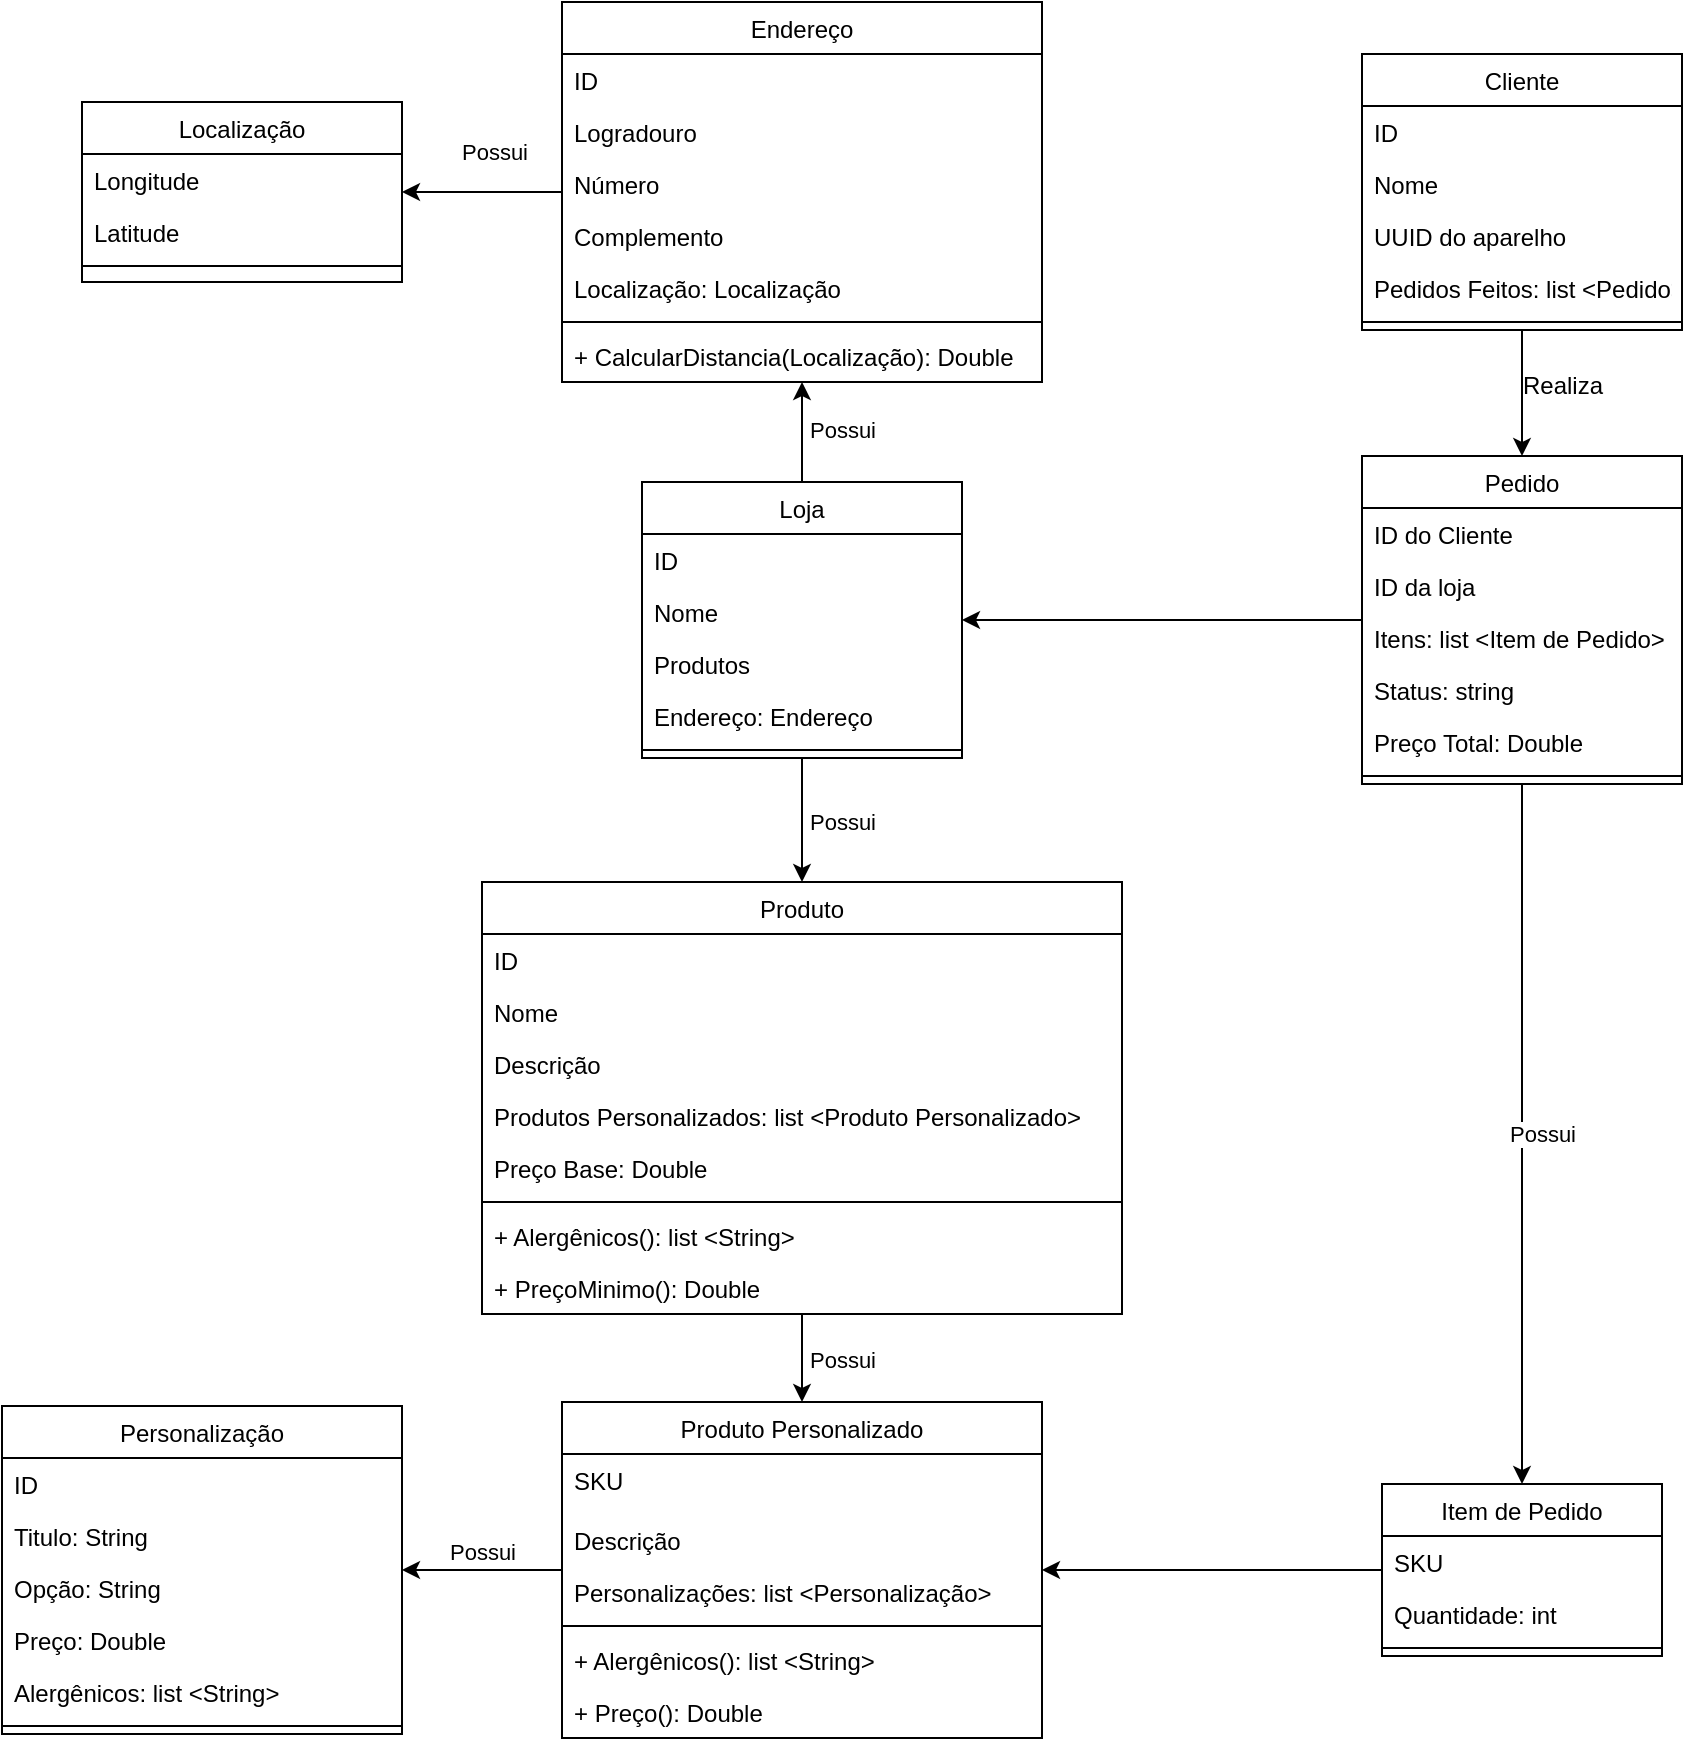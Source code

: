 <mxfile version="21.1.5" type="device">
  <diagram id="C5RBs43oDa-KdzZeNtuy" name="Page-1">
    <mxGraphModel dx="2500" dy="973" grid="1" gridSize="10" guides="1" tooltips="1" connect="1" arrows="1" fold="1" page="1" pageScale="1" pageWidth="827" pageHeight="1169" math="0" shadow="0">
      <root>
        <mxCell id="WIyWlLk6GJQsqaUBKTNV-0" />
        <mxCell id="WIyWlLk6GJQsqaUBKTNV-1" parent="WIyWlLk6GJQsqaUBKTNV-0" />
        <mxCell id="zkfFHV4jXpPFQw0GAbJ--0" value="Cliente" style="swimlane;fontStyle=0;align=center;verticalAlign=top;childLayout=stackLayout;horizontal=1;startSize=26;horizontalStack=0;resizeParent=1;resizeLast=0;collapsible=1;marginBottom=0;rounded=0;shadow=0;strokeWidth=1;" parent="WIyWlLk6GJQsqaUBKTNV-1" vertex="1">
          <mxGeometry x="280" y="346" width="160" height="138" as="geometry">
            <mxRectangle x="230" y="140" width="160" height="26" as="alternateBounds" />
          </mxGeometry>
        </mxCell>
        <mxCell id="zkfFHV4jXpPFQw0GAbJ--1" value="ID" style="text;align=left;verticalAlign=top;spacingLeft=4;spacingRight=4;overflow=hidden;rotatable=0;points=[[0,0.5],[1,0.5]];portConstraint=eastwest;" parent="zkfFHV4jXpPFQw0GAbJ--0" vertex="1">
          <mxGeometry y="26" width="160" height="26" as="geometry" />
        </mxCell>
        <mxCell id="zkfFHV4jXpPFQw0GAbJ--2" value="Nome" style="text;align=left;verticalAlign=top;spacingLeft=4;spacingRight=4;overflow=hidden;rotatable=0;points=[[0,0.5],[1,0.5]];portConstraint=eastwest;rounded=0;shadow=0;html=0;" parent="zkfFHV4jXpPFQw0GAbJ--0" vertex="1">
          <mxGeometry y="52" width="160" height="26" as="geometry" />
        </mxCell>
        <mxCell id="bp0JLmT6Wyr4zNbAa6h8-1" value="UUID do aparelho" style="text;align=left;verticalAlign=top;spacingLeft=4;spacingRight=4;overflow=hidden;rotatable=0;points=[[0,0.5],[1,0.5]];portConstraint=eastwest;rounded=0;shadow=0;html=0;" vertex="1" parent="zkfFHV4jXpPFQw0GAbJ--0">
          <mxGeometry y="78" width="160" height="26" as="geometry" />
        </mxCell>
        <mxCell id="bp0JLmT6Wyr4zNbAa6h8-69" value="Pedidos Feitos: list &lt;Pedido&gt;" style="text;align=left;verticalAlign=top;spacingLeft=4;spacingRight=4;overflow=hidden;rotatable=0;points=[[0,0.5],[1,0.5]];portConstraint=eastwest;rounded=0;shadow=0;html=0;" vertex="1" parent="zkfFHV4jXpPFQw0GAbJ--0">
          <mxGeometry y="104" width="160" height="26" as="geometry" />
        </mxCell>
        <mxCell id="zkfFHV4jXpPFQw0GAbJ--4" value="" style="line;html=1;strokeWidth=1;align=left;verticalAlign=middle;spacingTop=-1;spacingLeft=3;spacingRight=3;rotatable=0;labelPosition=right;points=[];portConstraint=eastwest;" parent="zkfFHV4jXpPFQw0GAbJ--0" vertex="1">
          <mxGeometry y="130" width="160" height="8" as="geometry" />
        </mxCell>
        <mxCell id="bp0JLmT6Wyr4zNbAa6h8-66" style="edgeStyle=orthogonalEdgeStyle;rounded=0;orthogonalLoop=1;jettySize=auto;html=1;" edge="1" parent="WIyWlLk6GJQsqaUBKTNV-1" source="zkfFHV4jXpPFQw0GAbJ--17" target="bp0JLmT6Wyr4zNbAa6h8-17">
          <mxGeometry relative="1" as="geometry" />
        </mxCell>
        <mxCell id="zkfFHV4jXpPFQw0GAbJ--17" value="Pedido" style="swimlane;fontStyle=0;align=center;verticalAlign=top;childLayout=stackLayout;horizontal=1;startSize=26;horizontalStack=0;resizeParent=1;resizeLast=0;collapsible=1;marginBottom=0;rounded=0;shadow=0;strokeWidth=1;" parent="WIyWlLk6GJQsqaUBKTNV-1" vertex="1">
          <mxGeometry x="280" y="547" width="160" height="164" as="geometry">
            <mxRectangle x="550" y="140" width="160" height="26" as="alternateBounds" />
          </mxGeometry>
        </mxCell>
        <mxCell id="zkfFHV4jXpPFQw0GAbJ--18" value="ID do Cliente" style="text;align=left;verticalAlign=top;spacingLeft=4;spacingRight=4;overflow=hidden;rotatable=0;points=[[0,0.5],[1,0.5]];portConstraint=eastwest;" parent="zkfFHV4jXpPFQw0GAbJ--17" vertex="1">
          <mxGeometry y="26" width="160" height="26" as="geometry" />
        </mxCell>
        <mxCell id="zkfFHV4jXpPFQw0GAbJ--19" value="ID da loja" style="text;align=left;verticalAlign=top;spacingLeft=4;spacingRight=4;overflow=hidden;rotatable=0;points=[[0,0.5],[1,0.5]];portConstraint=eastwest;rounded=0;shadow=0;html=0;" parent="zkfFHV4jXpPFQw0GAbJ--17" vertex="1">
          <mxGeometry y="52" width="160" height="26" as="geometry" />
        </mxCell>
        <mxCell id="zkfFHV4jXpPFQw0GAbJ--20" value="Itens: list &lt;Item de Pedido&gt;" style="text;align=left;verticalAlign=top;spacingLeft=4;spacingRight=4;overflow=hidden;rotatable=0;points=[[0,0.5],[1,0.5]];portConstraint=eastwest;rounded=0;shadow=0;html=0;" parent="zkfFHV4jXpPFQw0GAbJ--17" vertex="1">
          <mxGeometry y="78" width="160" height="26" as="geometry" />
        </mxCell>
        <mxCell id="bp0JLmT6Wyr4zNbAa6h8-68" value="Status: string" style="text;align=left;verticalAlign=top;spacingLeft=4;spacingRight=4;overflow=hidden;rotatable=0;points=[[0,0.5],[1,0.5]];portConstraint=eastwest;rounded=0;shadow=0;html=0;" vertex="1" parent="zkfFHV4jXpPFQw0GAbJ--17">
          <mxGeometry y="104" width="160" height="26" as="geometry" />
        </mxCell>
        <mxCell id="bp0JLmT6Wyr4zNbAa6h8-76" value="Preço Total: Double" style="text;align=left;verticalAlign=top;spacingLeft=4;spacingRight=4;overflow=hidden;rotatable=0;points=[[0,0.5],[1,0.5]];portConstraint=eastwest;rounded=0;shadow=0;html=0;" vertex="1" parent="zkfFHV4jXpPFQw0GAbJ--17">
          <mxGeometry y="130" width="160" height="26" as="geometry" />
        </mxCell>
        <mxCell id="zkfFHV4jXpPFQw0GAbJ--23" value="" style="line;html=1;strokeWidth=1;align=left;verticalAlign=middle;spacingTop=-1;spacingLeft=3;spacingRight=3;rotatable=0;labelPosition=right;points=[];portConstraint=eastwest;" parent="zkfFHV4jXpPFQw0GAbJ--17" vertex="1">
          <mxGeometry y="156" width="160" height="8" as="geometry" />
        </mxCell>
        <mxCell id="zkfFHV4jXpPFQw0GAbJ--26" value="" style="endArrow=classic;shadow=0;strokeWidth=1;rounded=0;endFill=1;edgeStyle=elbowEdgeStyle;elbow=vertical;" parent="WIyWlLk6GJQsqaUBKTNV-1" source="zkfFHV4jXpPFQw0GAbJ--0" target="zkfFHV4jXpPFQw0GAbJ--17" edge="1">
          <mxGeometry x="0.5" y="41" relative="1" as="geometry">
            <mxPoint x="380" y="182" as="sourcePoint" />
            <mxPoint x="540" y="182" as="targetPoint" />
            <mxPoint x="-40" y="32" as="offset" />
          </mxGeometry>
        </mxCell>
        <mxCell id="zkfFHV4jXpPFQw0GAbJ--29" value="Realiza" style="text;html=1;resizable=0;points=[];;align=center;verticalAlign=middle;labelBackgroundColor=none;rounded=0;shadow=0;strokeWidth=1;fontSize=12;" parent="zkfFHV4jXpPFQw0GAbJ--26" vertex="1" connectable="0">
          <mxGeometry x="0.5" y="49" relative="1" as="geometry">
            <mxPoint x="-29" y="-20" as="offset" />
          </mxGeometry>
        </mxCell>
        <mxCell id="bp0JLmT6Wyr4zNbAa6h8-67" style="edgeStyle=orthogonalEdgeStyle;rounded=0;orthogonalLoop=1;jettySize=auto;html=1;" edge="1" parent="WIyWlLk6GJQsqaUBKTNV-1" source="bp0JLmT6Wyr4zNbAa6h8-2" target="bp0JLmT6Wyr4zNbAa6h8-39">
          <mxGeometry relative="1" as="geometry" />
        </mxCell>
        <mxCell id="bp0JLmT6Wyr4zNbAa6h8-2" value="Item de Pedido" style="swimlane;fontStyle=0;align=center;verticalAlign=top;childLayout=stackLayout;horizontal=1;startSize=26;horizontalStack=0;resizeParent=1;resizeLast=0;collapsible=1;marginBottom=0;rounded=0;shadow=0;strokeWidth=1;" vertex="1" parent="WIyWlLk6GJQsqaUBKTNV-1">
          <mxGeometry x="290" y="1061" width="140" height="86" as="geometry">
            <mxRectangle x="550" y="140" width="160" height="26" as="alternateBounds" />
          </mxGeometry>
        </mxCell>
        <mxCell id="bp0JLmT6Wyr4zNbAa6h8-3" value="SKU" style="text;align=left;verticalAlign=top;spacingLeft=4;spacingRight=4;overflow=hidden;rotatable=0;points=[[0,0.5],[1,0.5]];portConstraint=eastwest;" vertex="1" parent="bp0JLmT6Wyr4zNbAa6h8-2">
          <mxGeometry y="26" width="140" height="26" as="geometry" />
        </mxCell>
        <mxCell id="bp0JLmT6Wyr4zNbAa6h8-4" value="Quantidade: int" style="text;align=left;verticalAlign=top;spacingLeft=4;spacingRight=4;overflow=hidden;rotatable=0;points=[[0,0.5],[1,0.5]];portConstraint=eastwest;rounded=0;shadow=0;html=0;" vertex="1" parent="bp0JLmT6Wyr4zNbAa6h8-2">
          <mxGeometry y="52" width="140" height="26" as="geometry" />
        </mxCell>
        <mxCell id="bp0JLmT6Wyr4zNbAa6h8-6" value="" style="line;html=1;strokeWidth=1;align=left;verticalAlign=middle;spacingTop=-1;spacingLeft=3;spacingRight=3;rotatable=0;labelPosition=right;points=[];portConstraint=eastwest;" vertex="1" parent="bp0JLmT6Wyr4zNbAa6h8-2">
          <mxGeometry y="78" width="140" height="8" as="geometry" />
        </mxCell>
        <mxCell id="bp0JLmT6Wyr4zNbAa6h8-7" style="edgeStyle=orthogonalEdgeStyle;rounded=0;orthogonalLoop=1;jettySize=auto;html=1;exitX=1;exitY=0.5;exitDx=0;exitDy=0;" edge="1" parent="bp0JLmT6Wyr4zNbAa6h8-2" source="bp0JLmT6Wyr4zNbAa6h8-4" target="bp0JLmT6Wyr4zNbAa6h8-4">
          <mxGeometry relative="1" as="geometry" />
        </mxCell>
        <mxCell id="bp0JLmT6Wyr4zNbAa6h8-16" value="Possui&lt;br&gt;" style="edgeStyle=orthogonalEdgeStyle;rounded=0;orthogonalLoop=1;jettySize=auto;html=1;" edge="1" parent="WIyWlLk6GJQsqaUBKTNV-1" source="zkfFHV4jXpPFQw0GAbJ--17" target="bp0JLmT6Wyr4zNbAa6h8-2">
          <mxGeometry y="10" relative="1" as="geometry">
            <mxPoint x="670" y="185" as="sourcePoint" />
            <mxPoint x="780" y="185" as="targetPoint" />
            <Array as="points" />
            <mxPoint as="offset" />
          </mxGeometry>
        </mxCell>
        <mxCell id="bp0JLmT6Wyr4zNbAa6h8-38" value="Possui" style="edgeStyle=orthogonalEdgeStyle;rounded=0;orthogonalLoop=1;jettySize=auto;html=1;" edge="1" parent="WIyWlLk6GJQsqaUBKTNV-1" source="bp0JLmT6Wyr4zNbAa6h8-17" target="bp0JLmT6Wyr4zNbAa6h8-23">
          <mxGeometry x="0.053" y="-20" relative="1" as="geometry">
            <mxPoint as="offset" />
          </mxGeometry>
        </mxCell>
        <mxCell id="bp0JLmT6Wyr4zNbAa6h8-65" value="Possui" style="edgeStyle=orthogonalEdgeStyle;rounded=0;orthogonalLoop=1;jettySize=auto;html=1;" edge="1" parent="WIyWlLk6GJQsqaUBKTNV-1" source="bp0JLmT6Wyr4zNbAa6h8-17" target="bp0JLmT6Wyr4zNbAa6h8-53">
          <mxGeometry x="0.024" y="20" relative="1" as="geometry">
            <mxPoint as="offset" />
          </mxGeometry>
        </mxCell>
        <mxCell id="bp0JLmT6Wyr4zNbAa6h8-17" value="Loja" style="swimlane;fontStyle=0;align=center;verticalAlign=top;childLayout=stackLayout;horizontal=1;startSize=26;horizontalStack=0;resizeParent=1;resizeLast=0;collapsible=1;marginBottom=0;rounded=0;shadow=0;strokeWidth=1;" vertex="1" parent="WIyWlLk6GJQsqaUBKTNV-1">
          <mxGeometry x="-80" y="560" width="160" height="138" as="geometry">
            <mxRectangle x="230" y="140" width="160" height="26" as="alternateBounds" />
          </mxGeometry>
        </mxCell>
        <mxCell id="bp0JLmT6Wyr4zNbAa6h8-18" value="ID" style="text;align=left;verticalAlign=top;spacingLeft=4;spacingRight=4;overflow=hidden;rotatable=0;points=[[0,0.5],[1,0.5]];portConstraint=eastwest;" vertex="1" parent="bp0JLmT6Wyr4zNbAa6h8-17">
          <mxGeometry y="26" width="160" height="26" as="geometry" />
        </mxCell>
        <mxCell id="bp0JLmT6Wyr4zNbAa6h8-19" value="Nome" style="text;align=left;verticalAlign=top;spacingLeft=4;spacingRight=4;overflow=hidden;rotatable=0;points=[[0,0.5],[1,0.5]];portConstraint=eastwest;rounded=0;shadow=0;html=0;" vertex="1" parent="bp0JLmT6Wyr4zNbAa6h8-17">
          <mxGeometry y="52" width="160" height="26" as="geometry" />
        </mxCell>
        <mxCell id="bp0JLmT6Wyr4zNbAa6h8-20" value="Produtos" style="text;align=left;verticalAlign=top;spacingLeft=4;spacingRight=4;overflow=hidden;rotatable=0;points=[[0,0.5],[1,0.5]];portConstraint=eastwest;rounded=0;shadow=0;html=0;" vertex="1" parent="bp0JLmT6Wyr4zNbAa6h8-17">
          <mxGeometry y="78" width="160" height="26" as="geometry" />
        </mxCell>
        <mxCell id="bp0JLmT6Wyr4zNbAa6h8-22" value="Endereço: Endereço" style="text;align=left;verticalAlign=top;spacingLeft=4;spacingRight=4;overflow=hidden;rotatable=0;points=[[0,0.5],[1,0.5]];portConstraint=eastwest;rounded=0;shadow=0;html=0;" vertex="1" parent="bp0JLmT6Wyr4zNbAa6h8-17">
          <mxGeometry y="104" width="160" height="26" as="geometry" />
        </mxCell>
        <mxCell id="bp0JLmT6Wyr4zNbAa6h8-21" value="" style="line;html=1;strokeWidth=1;align=left;verticalAlign=middle;spacingTop=-1;spacingLeft=3;spacingRight=3;rotatable=0;labelPosition=right;points=[];portConstraint=eastwest;" vertex="1" parent="bp0JLmT6Wyr4zNbAa6h8-17">
          <mxGeometry y="130" width="160" height="8" as="geometry" />
        </mxCell>
        <mxCell id="bp0JLmT6Wyr4zNbAa6h8-37" value="Possui" style="edgeStyle=orthogonalEdgeStyle;rounded=0;orthogonalLoop=1;jettySize=auto;html=1;" edge="1" parent="WIyWlLk6GJQsqaUBKTNV-1" source="bp0JLmT6Wyr4zNbAa6h8-23" target="bp0JLmT6Wyr4zNbAa6h8-30">
          <mxGeometry x="-0.143" y="-20" relative="1" as="geometry">
            <mxPoint as="offset" />
          </mxGeometry>
        </mxCell>
        <mxCell id="bp0JLmT6Wyr4zNbAa6h8-23" value="Endereço" style="swimlane;fontStyle=0;align=center;verticalAlign=top;childLayout=stackLayout;horizontal=1;startSize=26;horizontalStack=0;resizeParent=1;resizeLast=0;collapsible=1;marginBottom=0;rounded=0;shadow=0;strokeWidth=1;" vertex="1" parent="WIyWlLk6GJQsqaUBKTNV-1">
          <mxGeometry x="-120" y="320" width="240" height="190" as="geometry">
            <mxRectangle x="230" y="140" width="160" height="26" as="alternateBounds" />
          </mxGeometry>
        </mxCell>
        <mxCell id="bp0JLmT6Wyr4zNbAa6h8-24" value="ID" style="text;align=left;verticalAlign=top;spacingLeft=4;spacingRight=4;overflow=hidden;rotatable=0;points=[[0,0.5],[1,0.5]];portConstraint=eastwest;" vertex="1" parent="bp0JLmT6Wyr4zNbAa6h8-23">
          <mxGeometry y="26" width="240" height="26" as="geometry" />
        </mxCell>
        <mxCell id="bp0JLmT6Wyr4zNbAa6h8-25" value="Logradouro" style="text;align=left;verticalAlign=top;spacingLeft=4;spacingRight=4;overflow=hidden;rotatable=0;points=[[0,0.5],[1,0.5]];portConstraint=eastwest;rounded=0;shadow=0;html=0;" vertex="1" parent="bp0JLmT6Wyr4zNbAa6h8-23">
          <mxGeometry y="52" width="240" height="26" as="geometry" />
        </mxCell>
        <mxCell id="bp0JLmT6Wyr4zNbAa6h8-26" value="Número" style="text;align=left;verticalAlign=top;spacingLeft=4;spacingRight=4;overflow=hidden;rotatable=0;points=[[0,0.5],[1,0.5]];portConstraint=eastwest;rounded=0;shadow=0;html=0;" vertex="1" parent="bp0JLmT6Wyr4zNbAa6h8-23">
          <mxGeometry y="78" width="240" height="26" as="geometry" />
        </mxCell>
        <mxCell id="bp0JLmT6Wyr4zNbAa6h8-27" value="Complemento" style="text;align=left;verticalAlign=top;spacingLeft=4;spacingRight=4;overflow=hidden;rotatable=0;points=[[0,0.5],[1,0.5]];portConstraint=eastwest;rounded=0;shadow=0;html=0;" vertex="1" parent="bp0JLmT6Wyr4zNbAa6h8-23">
          <mxGeometry y="104" width="240" height="26" as="geometry" />
        </mxCell>
        <mxCell id="bp0JLmT6Wyr4zNbAa6h8-29" value="Localização: Localização" style="text;align=left;verticalAlign=top;spacingLeft=4;spacingRight=4;overflow=hidden;rotatable=0;points=[[0,0.5],[1,0.5]];portConstraint=eastwest;rounded=0;shadow=0;html=0;" vertex="1" parent="bp0JLmT6Wyr4zNbAa6h8-23">
          <mxGeometry y="130" width="240" height="26" as="geometry" />
        </mxCell>
        <mxCell id="bp0JLmT6Wyr4zNbAa6h8-28" value="" style="line;html=1;strokeWidth=1;align=left;verticalAlign=middle;spacingTop=-1;spacingLeft=3;spacingRight=3;rotatable=0;labelPosition=right;points=[];portConstraint=eastwest;" vertex="1" parent="bp0JLmT6Wyr4zNbAa6h8-23">
          <mxGeometry y="156" width="240" height="8" as="geometry" />
        </mxCell>
        <mxCell id="bp0JLmT6Wyr4zNbAa6h8-70" value="+ CalcularDistancia(Localização): Double" style="text;align=left;verticalAlign=top;spacingLeft=4;spacingRight=4;overflow=hidden;rotatable=0;points=[[0,0.5],[1,0.5]];portConstraint=eastwest;rounded=0;shadow=0;html=0;" vertex="1" parent="bp0JLmT6Wyr4zNbAa6h8-23">
          <mxGeometry y="164" width="240" height="26" as="geometry" />
        </mxCell>
        <mxCell id="bp0JLmT6Wyr4zNbAa6h8-30" value="Localização" style="swimlane;fontStyle=0;align=center;verticalAlign=top;childLayout=stackLayout;horizontal=1;startSize=26;horizontalStack=0;resizeParent=1;resizeLast=0;collapsible=1;marginBottom=0;rounded=0;shadow=0;strokeWidth=1;" vertex="1" parent="WIyWlLk6GJQsqaUBKTNV-1">
          <mxGeometry x="-360" y="370" width="160" height="90" as="geometry">
            <mxRectangle x="230" y="140" width="160" height="26" as="alternateBounds" />
          </mxGeometry>
        </mxCell>
        <mxCell id="bp0JLmT6Wyr4zNbAa6h8-31" value="Longitude" style="text;align=left;verticalAlign=top;spacingLeft=4;spacingRight=4;overflow=hidden;rotatable=0;points=[[0,0.5],[1,0.5]];portConstraint=eastwest;" vertex="1" parent="bp0JLmT6Wyr4zNbAa6h8-30">
          <mxGeometry y="26" width="160" height="26" as="geometry" />
        </mxCell>
        <mxCell id="bp0JLmT6Wyr4zNbAa6h8-32" value="Latitude" style="text;align=left;verticalAlign=top;spacingLeft=4;spacingRight=4;overflow=hidden;rotatable=0;points=[[0,0.5],[1,0.5]];portConstraint=eastwest;rounded=0;shadow=0;html=0;" vertex="1" parent="bp0JLmT6Wyr4zNbAa6h8-30">
          <mxGeometry y="52" width="160" height="26" as="geometry" />
        </mxCell>
        <mxCell id="bp0JLmT6Wyr4zNbAa6h8-36" value="" style="line;html=1;strokeWidth=1;align=left;verticalAlign=middle;spacingTop=-1;spacingLeft=3;spacingRight=3;rotatable=0;labelPosition=right;points=[];portConstraint=eastwest;" vertex="1" parent="bp0JLmT6Wyr4zNbAa6h8-30">
          <mxGeometry y="78" width="160" height="8" as="geometry" />
        </mxCell>
        <mxCell id="bp0JLmT6Wyr4zNbAa6h8-51" value="Possui" style="edgeStyle=orthogonalEdgeStyle;rounded=0;orthogonalLoop=1;jettySize=auto;html=1;" edge="1" parent="WIyWlLk6GJQsqaUBKTNV-1" source="bp0JLmT6Wyr4zNbAa6h8-39" target="bp0JLmT6Wyr4zNbAa6h8-45">
          <mxGeometry x="0.011" y="-9" relative="1" as="geometry">
            <mxPoint as="offset" />
          </mxGeometry>
        </mxCell>
        <mxCell id="bp0JLmT6Wyr4zNbAa6h8-39" value="Produto Personalizado" style="swimlane;fontStyle=0;align=center;verticalAlign=top;childLayout=stackLayout;horizontal=1;startSize=26;horizontalStack=0;resizeParent=1;resizeLast=0;collapsible=1;marginBottom=0;rounded=0;shadow=0;strokeWidth=1;" vertex="1" parent="WIyWlLk6GJQsqaUBKTNV-1">
          <mxGeometry x="-120" y="1020" width="240" height="168" as="geometry">
            <mxRectangle x="230" y="140" width="160" height="26" as="alternateBounds" />
          </mxGeometry>
        </mxCell>
        <mxCell id="bp0JLmT6Wyr4zNbAa6h8-40" value="SKU" style="text;align=left;verticalAlign=top;spacingLeft=4;spacingRight=4;overflow=hidden;rotatable=0;points=[[0,0.5],[1,0.5]];portConstraint=eastwest;" vertex="1" parent="bp0JLmT6Wyr4zNbAa6h8-39">
          <mxGeometry y="26" width="240" height="30" as="geometry" />
        </mxCell>
        <mxCell id="bp0JLmT6Wyr4zNbAa6h8-42" value="Descrição" style="text;align=left;verticalAlign=top;spacingLeft=4;spacingRight=4;overflow=hidden;rotatable=0;points=[[0,0.5],[1,0.5]];portConstraint=eastwest;rounded=0;shadow=0;html=0;" vertex="1" parent="bp0JLmT6Wyr4zNbAa6h8-39">
          <mxGeometry y="56" width="240" height="26" as="geometry" />
        </mxCell>
        <mxCell id="bp0JLmT6Wyr4zNbAa6h8-43" value="Personalizações: list &lt;Personalização&gt;" style="text;align=left;verticalAlign=top;spacingLeft=4;spacingRight=4;overflow=hidden;rotatable=0;points=[[0,0.5],[1,0.5]];portConstraint=eastwest;rounded=0;shadow=0;html=0;" vertex="1" parent="bp0JLmT6Wyr4zNbAa6h8-39">
          <mxGeometry y="82" width="240" height="26" as="geometry" />
        </mxCell>
        <mxCell id="bp0JLmT6Wyr4zNbAa6h8-44" value="" style="line;html=1;strokeWidth=1;align=left;verticalAlign=middle;spacingTop=-1;spacingLeft=3;spacingRight=3;rotatable=0;labelPosition=right;points=[];portConstraint=eastwest;" vertex="1" parent="bp0JLmT6Wyr4zNbAa6h8-39">
          <mxGeometry y="108" width="240" height="8" as="geometry" />
        </mxCell>
        <mxCell id="bp0JLmT6Wyr4zNbAa6h8-63" value="+ Alergênicos(): list &lt;String&gt;" style="text;align=left;verticalAlign=top;spacingLeft=4;spacingRight=4;overflow=hidden;rotatable=0;points=[[0,0.5],[1,0.5]];portConstraint=eastwest;rounded=0;shadow=0;html=0;" vertex="1" parent="bp0JLmT6Wyr4zNbAa6h8-39">
          <mxGeometry y="116" width="240" height="26" as="geometry" />
        </mxCell>
        <mxCell id="bp0JLmT6Wyr4zNbAa6h8-72" value="+ Preço(): Double" style="text;align=left;verticalAlign=top;spacingLeft=4;spacingRight=4;overflow=hidden;rotatable=0;points=[[0,0.5],[1,0.5]];portConstraint=eastwest;rounded=0;shadow=0;html=0;" vertex="1" parent="bp0JLmT6Wyr4zNbAa6h8-39">
          <mxGeometry y="142" width="240" height="26" as="geometry" />
        </mxCell>
        <mxCell id="bp0JLmT6Wyr4zNbAa6h8-45" value="Personalização" style="swimlane;fontStyle=0;align=center;verticalAlign=top;childLayout=stackLayout;horizontal=1;startSize=26;horizontalStack=0;resizeParent=1;resizeLast=0;collapsible=1;marginBottom=0;rounded=0;shadow=0;strokeWidth=1;" vertex="1" parent="WIyWlLk6GJQsqaUBKTNV-1">
          <mxGeometry x="-400" y="1022" width="200" height="164" as="geometry">
            <mxRectangle x="230" y="140" width="160" height="26" as="alternateBounds" />
          </mxGeometry>
        </mxCell>
        <mxCell id="bp0JLmT6Wyr4zNbAa6h8-46" value="ID" style="text;align=left;verticalAlign=top;spacingLeft=4;spacingRight=4;overflow=hidden;rotatable=0;points=[[0,0.5],[1,0.5]];portConstraint=eastwest;" vertex="1" parent="bp0JLmT6Wyr4zNbAa6h8-45">
          <mxGeometry y="26" width="200" height="26" as="geometry" />
        </mxCell>
        <mxCell id="bp0JLmT6Wyr4zNbAa6h8-47" value="Titulo: String" style="text;align=left;verticalAlign=top;spacingLeft=4;spacingRight=4;overflow=hidden;rotatable=0;points=[[0,0.5],[1,0.5]];portConstraint=eastwest;rounded=0;shadow=0;html=0;" vertex="1" parent="bp0JLmT6Wyr4zNbAa6h8-45">
          <mxGeometry y="52" width="200" height="26" as="geometry" />
        </mxCell>
        <mxCell id="bp0JLmT6Wyr4zNbAa6h8-48" value="Opção: String" style="text;align=left;verticalAlign=top;spacingLeft=4;spacingRight=4;overflow=hidden;rotatable=0;points=[[0,0.5],[1,0.5]];portConstraint=eastwest;rounded=0;shadow=0;html=0;" vertex="1" parent="bp0JLmT6Wyr4zNbAa6h8-45">
          <mxGeometry y="78" width="200" height="26" as="geometry" />
        </mxCell>
        <mxCell id="bp0JLmT6Wyr4zNbAa6h8-73" value="Preço: Double" style="text;align=left;verticalAlign=top;spacingLeft=4;spacingRight=4;overflow=hidden;rotatable=0;points=[[0,0.5],[1,0.5]];portConstraint=eastwest;rounded=0;shadow=0;html=0;" vertex="1" parent="bp0JLmT6Wyr4zNbAa6h8-45">
          <mxGeometry y="104" width="200" height="26" as="geometry" />
        </mxCell>
        <mxCell id="bp0JLmT6Wyr4zNbAa6h8-64" value="Alergênicos: list &lt;String&gt;" style="text;align=left;verticalAlign=top;spacingLeft=4;spacingRight=4;overflow=hidden;rotatable=0;points=[[0,0.5],[1,0.5]];portConstraint=eastwest;rounded=0;shadow=0;html=0;" vertex="1" parent="bp0JLmT6Wyr4zNbAa6h8-45">
          <mxGeometry y="130" width="200" height="26" as="geometry" />
        </mxCell>
        <mxCell id="bp0JLmT6Wyr4zNbAa6h8-50" value="" style="line;html=1;strokeWidth=1;align=left;verticalAlign=middle;spacingTop=-1;spacingLeft=3;spacingRight=3;rotatable=0;labelPosition=right;points=[];portConstraint=eastwest;" vertex="1" parent="bp0JLmT6Wyr4zNbAa6h8-45">
          <mxGeometry y="156" width="200" height="8" as="geometry" />
        </mxCell>
        <mxCell id="bp0JLmT6Wyr4zNbAa6h8-59" value="Possui" style="edgeStyle=orthogonalEdgeStyle;rounded=0;orthogonalLoop=1;jettySize=auto;html=1;" edge="1" parent="WIyWlLk6GJQsqaUBKTNV-1" source="bp0JLmT6Wyr4zNbAa6h8-53" target="bp0JLmT6Wyr4zNbAa6h8-39">
          <mxGeometry x="0.048" y="20" relative="1" as="geometry">
            <mxPoint as="offset" />
          </mxGeometry>
        </mxCell>
        <mxCell id="bp0JLmT6Wyr4zNbAa6h8-53" value="Produto" style="swimlane;fontStyle=0;align=center;verticalAlign=top;childLayout=stackLayout;horizontal=1;startSize=26;horizontalStack=0;resizeParent=1;resizeLast=0;collapsible=1;marginBottom=0;rounded=0;shadow=0;strokeWidth=1;" vertex="1" parent="WIyWlLk6GJQsqaUBKTNV-1">
          <mxGeometry x="-160" y="760" width="320" height="216" as="geometry">
            <mxRectangle x="230" y="140" width="160" height="26" as="alternateBounds" />
          </mxGeometry>
        </mxCell>
        <mxCell id="bp0JLmT6Wyr4zNbAa6h8-54" value="ID" style="text;align=left;verticalAlign=top;spacingLeft=4;spacingRight=4;overflow=hidden;rotatable=0;points=[[0,0.5],[1,0.5]];portConstraint=eastwest;" vertex="1" parent="bp0JLmT6Wyr4zNbAa6h8-53">
          <mxGeometry y="26" width="320" height="26" as="geometry" />
        </mxCell>
        <mxCell id="bp0JLmT6Wyr4zNbAa6h8-55" value="Nome" style="text;align=left;verticalAlign=top;spacingLeft=4;spacingRight=4;overflow=hidden;rotatable=0;points=[[0,0.5],[1,0.5]];portConstraint=eastwest;rounded=0;shadow=0;html=0;" vertex="1" parent="bp0JLmT6Wyr4zNbAa6h8-53">
          <mxGeometry y="52" width="320" height="26" as="geometry" />
        </mxCell>
        <mxCell id="bp0JLmT6Wyr4zNbAa6h8-60" value="Descrição" style="text;align=left;verticalAlign=top;spacingLeft=4;spacingRight=4;overflow=hidden;rotatable=0;points=[[0,0.5],[1,0.5]];portConstraint=eastwest;rounded=0;shadow=0;html=0;" vertex="1" parent="bp0JLmT6Wyr4zNbAa6h8-53">
          <mxGeometry y="78" width="320" height="26" as="geometry" />
        </mxCell>
        <mxCell id="bp0JLmT6Wyr4zNbAa6h8-56" value="Produtos Personalizados: list &lt;Produto Personalizado&gt;" style="text;align=left;verticalAlign=top;spacingLeft=4;spacingRight=4;overflow=hidden;rotatable=0;points=[[0,0.5],[1,0.5]];portConstraint=eastwest;rounded=0;shadow=0;html=0;" vertex="1" parent="bp0JLmT6Wyr4zNbAa6h8-53">
          <mxGeometry y="104" width="320" height="26" as="geometry" />
        </mxCell>
        <mxCell id="bp0JLmT6Wyr4zNbAa6h8-74" value="Preço Base: Double" style="text;align=left;verticalAlign=top;spacingLeft=4;spacingRight=4;overflow=hidden;rotatable=0;points=[[0,0.5],[1,0.5]];portConstraint=eastwest;rounded=0;shadow=0;html=0;" vertex="1" parent="bp0JLmT6Wyr4zNbAa6h8-53">
          <mxGeometry y="130" width="320" height="26" as="geometry" />
        </mxCell>
        <mxCell id="bp0JLmT6Wyr4zNbAa6h8-58" value="" style="line;html=1;strokeWidth=1;align=left;verticalAlign=middle;spacingTop=-1;spacingLeft=3;spacingRight=3;rotatable=0;labelPosition=right;points=[];portConstraint=eastwest;" vertex="1" parent="bp0JLmT6Wyr4zNbAa6h8-53">
          <mxGeometry y="156" width="320" height="8" as="geometry" />
        </mxCell>
        <mxCell id="bp0JLmT6Wyr4zNbAa6h8-61" value="+ Alergênicos(): list &lt;String&gt;" style="text;align=left;verticalAlign=top;spacingLeft=4;spacingRight=4;overflow=hidden;rotatable=0;points=[[0,0.5],[1,0.5]];portConstraint=eastwest;rounded=0;shadow=0;html=0;" vertex="1" parent="bp0JLmT6Wyr4zNbAa6h8-53">
          <mxGeometry y="164" width="320" height="26" as="geometry" />
        </mxCell>
        <mxCell id="bp0JLmT6Wyr4zNbAa6h8-75" value="+ PreçoMinimo(): Double" style="text;align=left;verticalAlign=top;spacingLeft=4;spacingRight=4;overflow=hidden;rotatable=0;points=[[0,0.5],[1,0.5]];portConstraint=eastwest;rounded=0;shadow=0;html=0;" vertex="1" parent="bp0JLmT6Wyr4zNbAa6h8-53">
          <mxGeometry y="190" width="320" height="26" as="geometry" />
        </mxCell>
      </root>
    </mxGraphModel>
  </diagram>
</mxfile>
